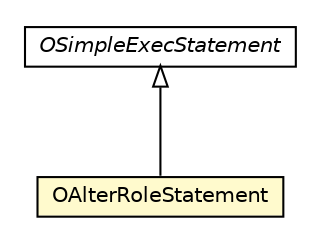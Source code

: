 #!/usr/local/bin/dot
#
# Class diagram 
# Generated by UMLGraph version R5_6-24-gf6e263 (http://www.umlgraph.org/)
#

digraph G {
	edge [fontname="Helvetica",fontsize=10,labelfontname="Helvetica",labelfontsize=10];
	node [fontname="Helvetica",fontsize=10,shape=plaintext];
	nodesep=0.25;
	ranksep=0.5;
	// com.orientechnologies.orient.core.sql.parser.OAlterRoleStatement
	c1507773 [label=<<table title="com.orientechnologies.orient.core.sql.parser.OAlterRoleStatement" border="0" cellborder="1" cellspacing="0" cellpadding="2" port="p" bgcolor="lemonChiffon" href="./OAlterRoleStatement.html">
		<tr><td><table border="0" cellspacing="0" cellpadding="1">
<tr><td align="center" balign="center"> OAlterRoleStatement </td></tr>
		</table></td></tr>
		</table>>, URL="./OAlterRoleStatement.html", fontname="Helvetica", fontcolor="black", fontsize=10.0];
	// com.orientechnologies.orient.core.sql.parser.OSimpleExecStatement
	c1507929 [label=<<table title="com.orientechnologies.orient.core.sql.parser.OSimpleExecStatement" border="0" cellborder="1" cellspacing="0" cellpadding="2" port="p" href="./OSimpleExecStatement.html">
		<tr><td><table border="0" cellspacing="0" cellpadding="1">
<tr><td align="center" balign="center"><font face="Helvetica-Oblique"> OSimpleExecStatement </font></td></tr>
		</table></td></tr>
		</table>>, URL="./OSimpleExecStatement.html", fontname="Helvetica", fontcolor="black", fontsize=10.0];
	//com.orientechnologies.orient.core.sql.parser.OAlterRoleStatement extends com.orientechnologies.orient.core.sql.parser.OSimpleExecStatement
	c1507929:p -> c1507773:p [dir=back,arrowtail=empty];
}

